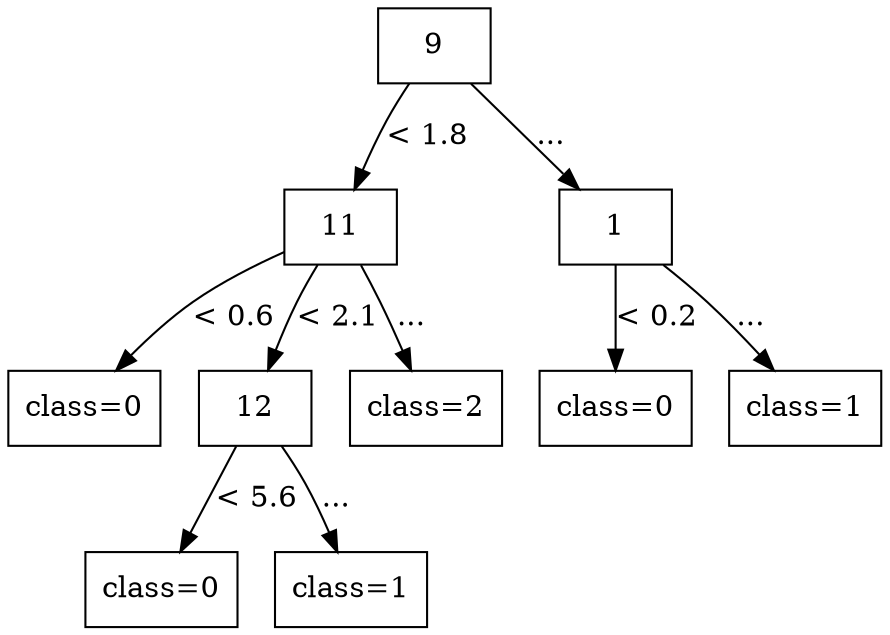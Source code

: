 digraph G {
node [shape=box];

0 [label="9"];

1 [label="11"];
7 [label="1"];

0 -> 1 [label="< 1.8"];
0 -> 7 [label="..."];

2 [label="class=0"];
3 [label="12"];
6 [label="class=2"];
8 [label="class=0"];
9 [label="class=1"];

1 -> 2 [label="< 0.6"];
1 -> 3 [label="< 2.1"];
1 -> 6 [label="..."];
7 -> 8 [label="< 0.2"];
7 -> 9 [label="..."];

4 [label="class=0"];
5 [label="class=1"];

3 -> 4 [label="< 5.6"];
3 -> 5 [label="..."];

}